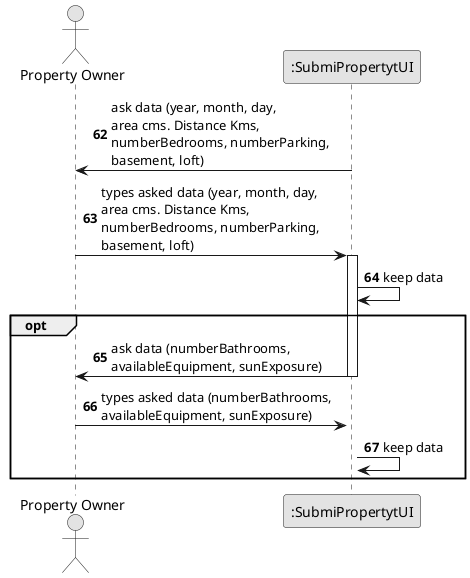 @startuml
skinparam monochrome true
skinparam packageStyle rectangle
skinparam shadowing false

'hide footbox
actor "Property Owner" as User
participant ":SubmiPropertytUI" as UI_SP

autonumber 62

UI_SP -> User : ask data (year, month, day, \narea cms. Distance Kms, \nnumberBedrooms, numberParking, \nbasement, loft)
            deactivate UI_SP

    User -> UI_SP : types asked data (year, month, day, \narea cms. Distance Kms, \nnumberBedrooms, numberParking, \nbasement, loft)
            activate UI_SP

            UI_SP  ->  UI_SP: keep data

    group opt
            UI_SP -> User : ask data (numberBathrooms, \navailableEquipment, sunExposure)
                deactivate UI_SP

        User -> UI_SP : types asked data (numberBathrooms, \navailableEquipment, sunExposure)
                activate UI_SP

            UI_SP  ->  UI_SP: keep data
    end


@enduml